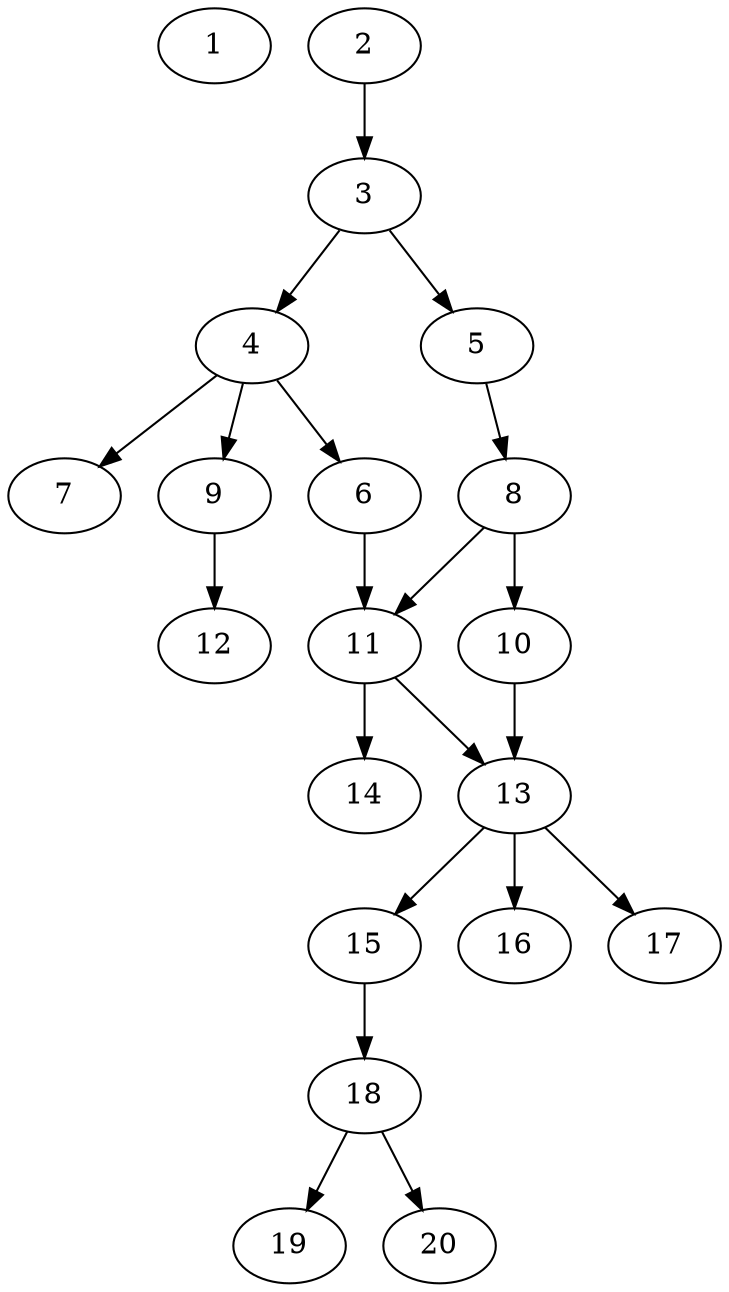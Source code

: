 // DAG automatically generated by daggen at Sat Jul 27 15:34:46 2019
// ./daggen --dot -n 20 --ccr 0.3 --fat 0.4 --regular 0.5 --density 0.4 --mindata 5242880 --maxdata 52428800 
digraph G {
  1 [size="155501227", alpha="0.03", expect_size="46650368"] 
  2 [size="150347093", alpha="0.16", expect_size="45104128"] 
  2 -> 3 [size ="45104128"]
  3 [size="48831147", alpha="0.14", expect_size="14649344"] 
  3 -> 4 [size ="14649344"]
  3 -> 5 [size ="14649344"]
  4 [size="75980800", alpha="0.13", expect_size="22794240"] 
  4 -> 6 [size ="22794240"]
  4 -> 7 [size ="22794240"]
  4 -> 9 [size ="22794240"]
  5 [size="66641920", alpha="0.03", expect_size="19992576"] 
  5 -> 8 [size ="19992576"]
  6 [size="159778133", alpha="0.15", expect_size="47933440"] 
  6 -> 11 [size ="47933440"]
  7 [size="168912213", alpha="0.10", expect_size="50673664"] 
  8 [size="79670613", alpha="0.11", expect_size="23901184"] 
  8 -> 10 [size ="23901184"]
  8 -> 11 [size ="23901184"]
  9 [size="147681280", alpha="0.01", expect_size="44304384"] 
  9 -> 12 [size ="44304384"]
  10 [size="20159147", alpha="0.02", expect_size="6047744"] 
  10 -> 13 [size ="6047744"]
  11 [size="170011307", alpha="0.13", expect_size="51003392"] 
  11 -> 13 [size ="51003392"]
  11 -> 14 [size ="51003392"]
  12 [size="34785280", alpha="0.11", expect_size="10435584"] 
  13 [size="161392640", alpha="0.11", expect_size="48417792"] 
  13 -> 15 [size ="48417792"]
  13 -> 16 [size ="48417792"]
  13 -> 17 [size ="48417792"]
  14 [size="116500480", alpha="0.13", expect_size="34950144"] 
  15 [size="59282773", alpha="0.02", expect_size="17784832"] 
  15 -> 18 [size ="17784832"]
  16 [size="80749227", alpha="0.13", expect_size="24224768"] 
  17 [size="40843947", alpha="0.07", expect_size="12253184"] 
  18 [size="116544853", alpha="0.06", expect_size="34963456"] 
  18 -> 19 [size ="34963456"]
  18 -> 20 [size ="34963456"]
  19 [size="42789547", alpha="0.01", expect_size="12836864"] 
  20 [size="52633600", alpha="0.10", expect_size="15790080"] 
}
